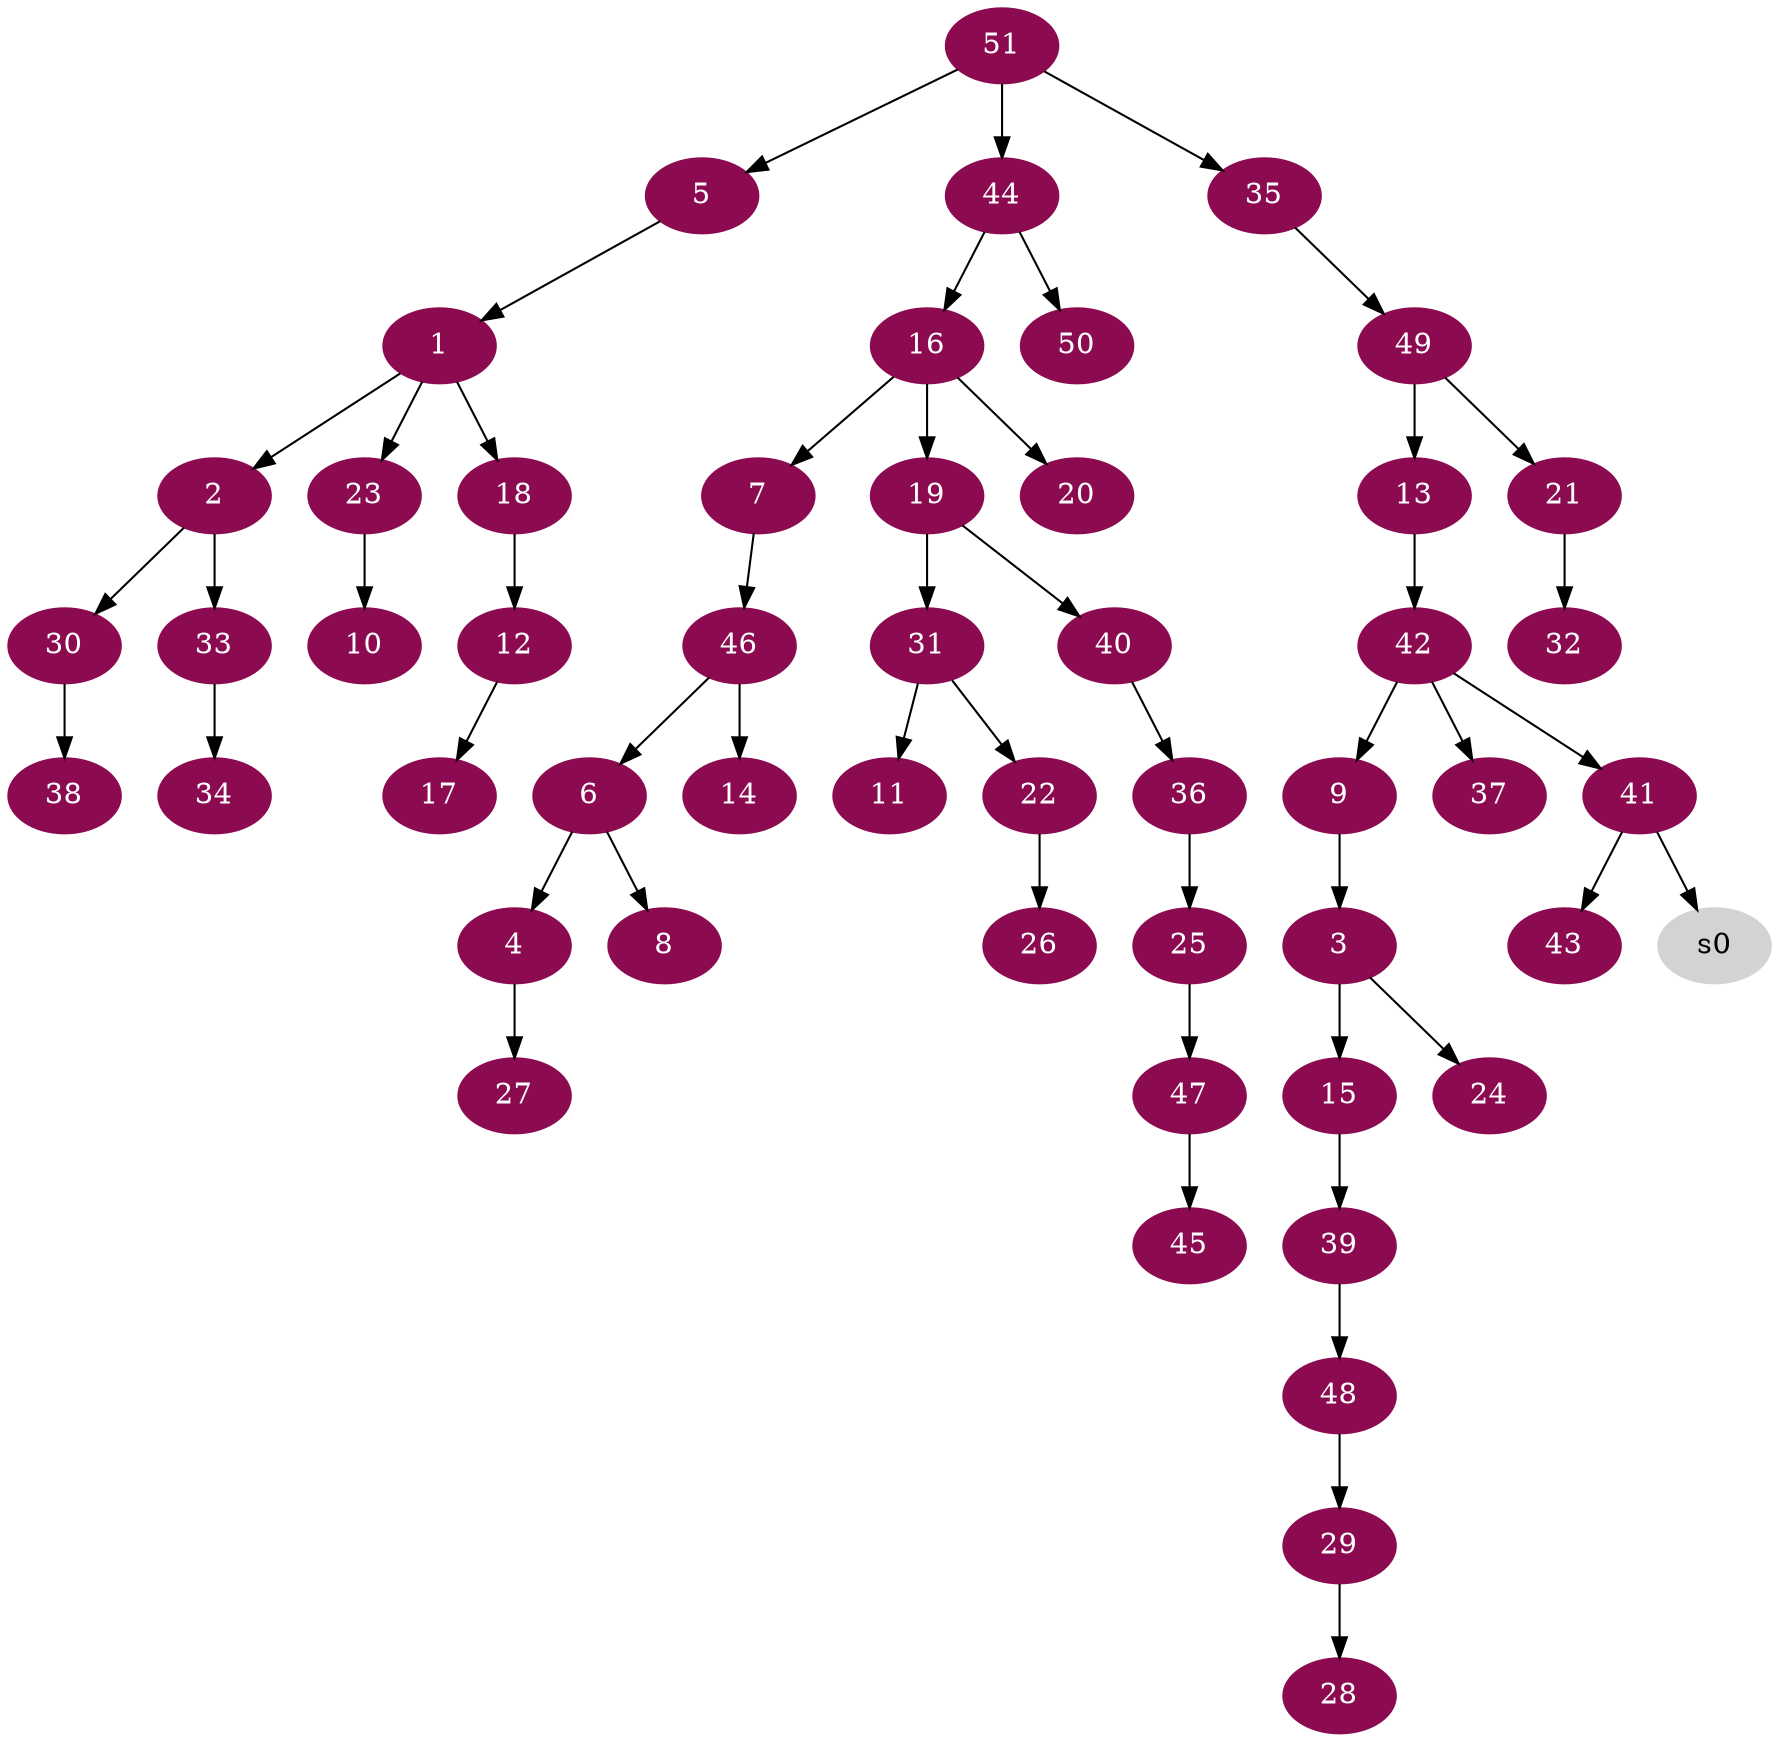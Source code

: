 digraph G {
node [color=deeppink4, style=filled, fontcolor=white];
5 -> 1;
1 -> 2;
9 -> 3;
6 -> 4;
51 -> 5;
46 -> 6;
16 -> 7;
6 -> 8;
42 -> 9;
23 -> 10;
31 -> 11;
18 -> 12;
49 -> 13;
46 -> 14;
3 -> 15;
44 -> 16;
12 -> 17;
1 -> 18;
16 -> 19;
16 -> 20;
49 -> 21;
31 -> 22;
1 -> 23;
3 -> 24;
36 -> 25;
22 -> 26;
4 -> 27;
29 -> 28;
48 -> 29;
2 -> 30;
19 -> 31;
21 -> 32;
2 -> 33;
33 -> 34;
51 -> 35;
40 -> 36;
42 -> 37;
30 -> 38;
15 -> 39;
19 -> 40;
42 -> 41;
13 -> 42;
41 -> 43;
51 -> 44;
47 -> 45;
7 -> 46;
25 -> 47;
39 -> 48;
35 -> 49;
44 -> 50;
node [color=lightgrey, style=filled, fontcolor=black];
41 -> s0;
}
